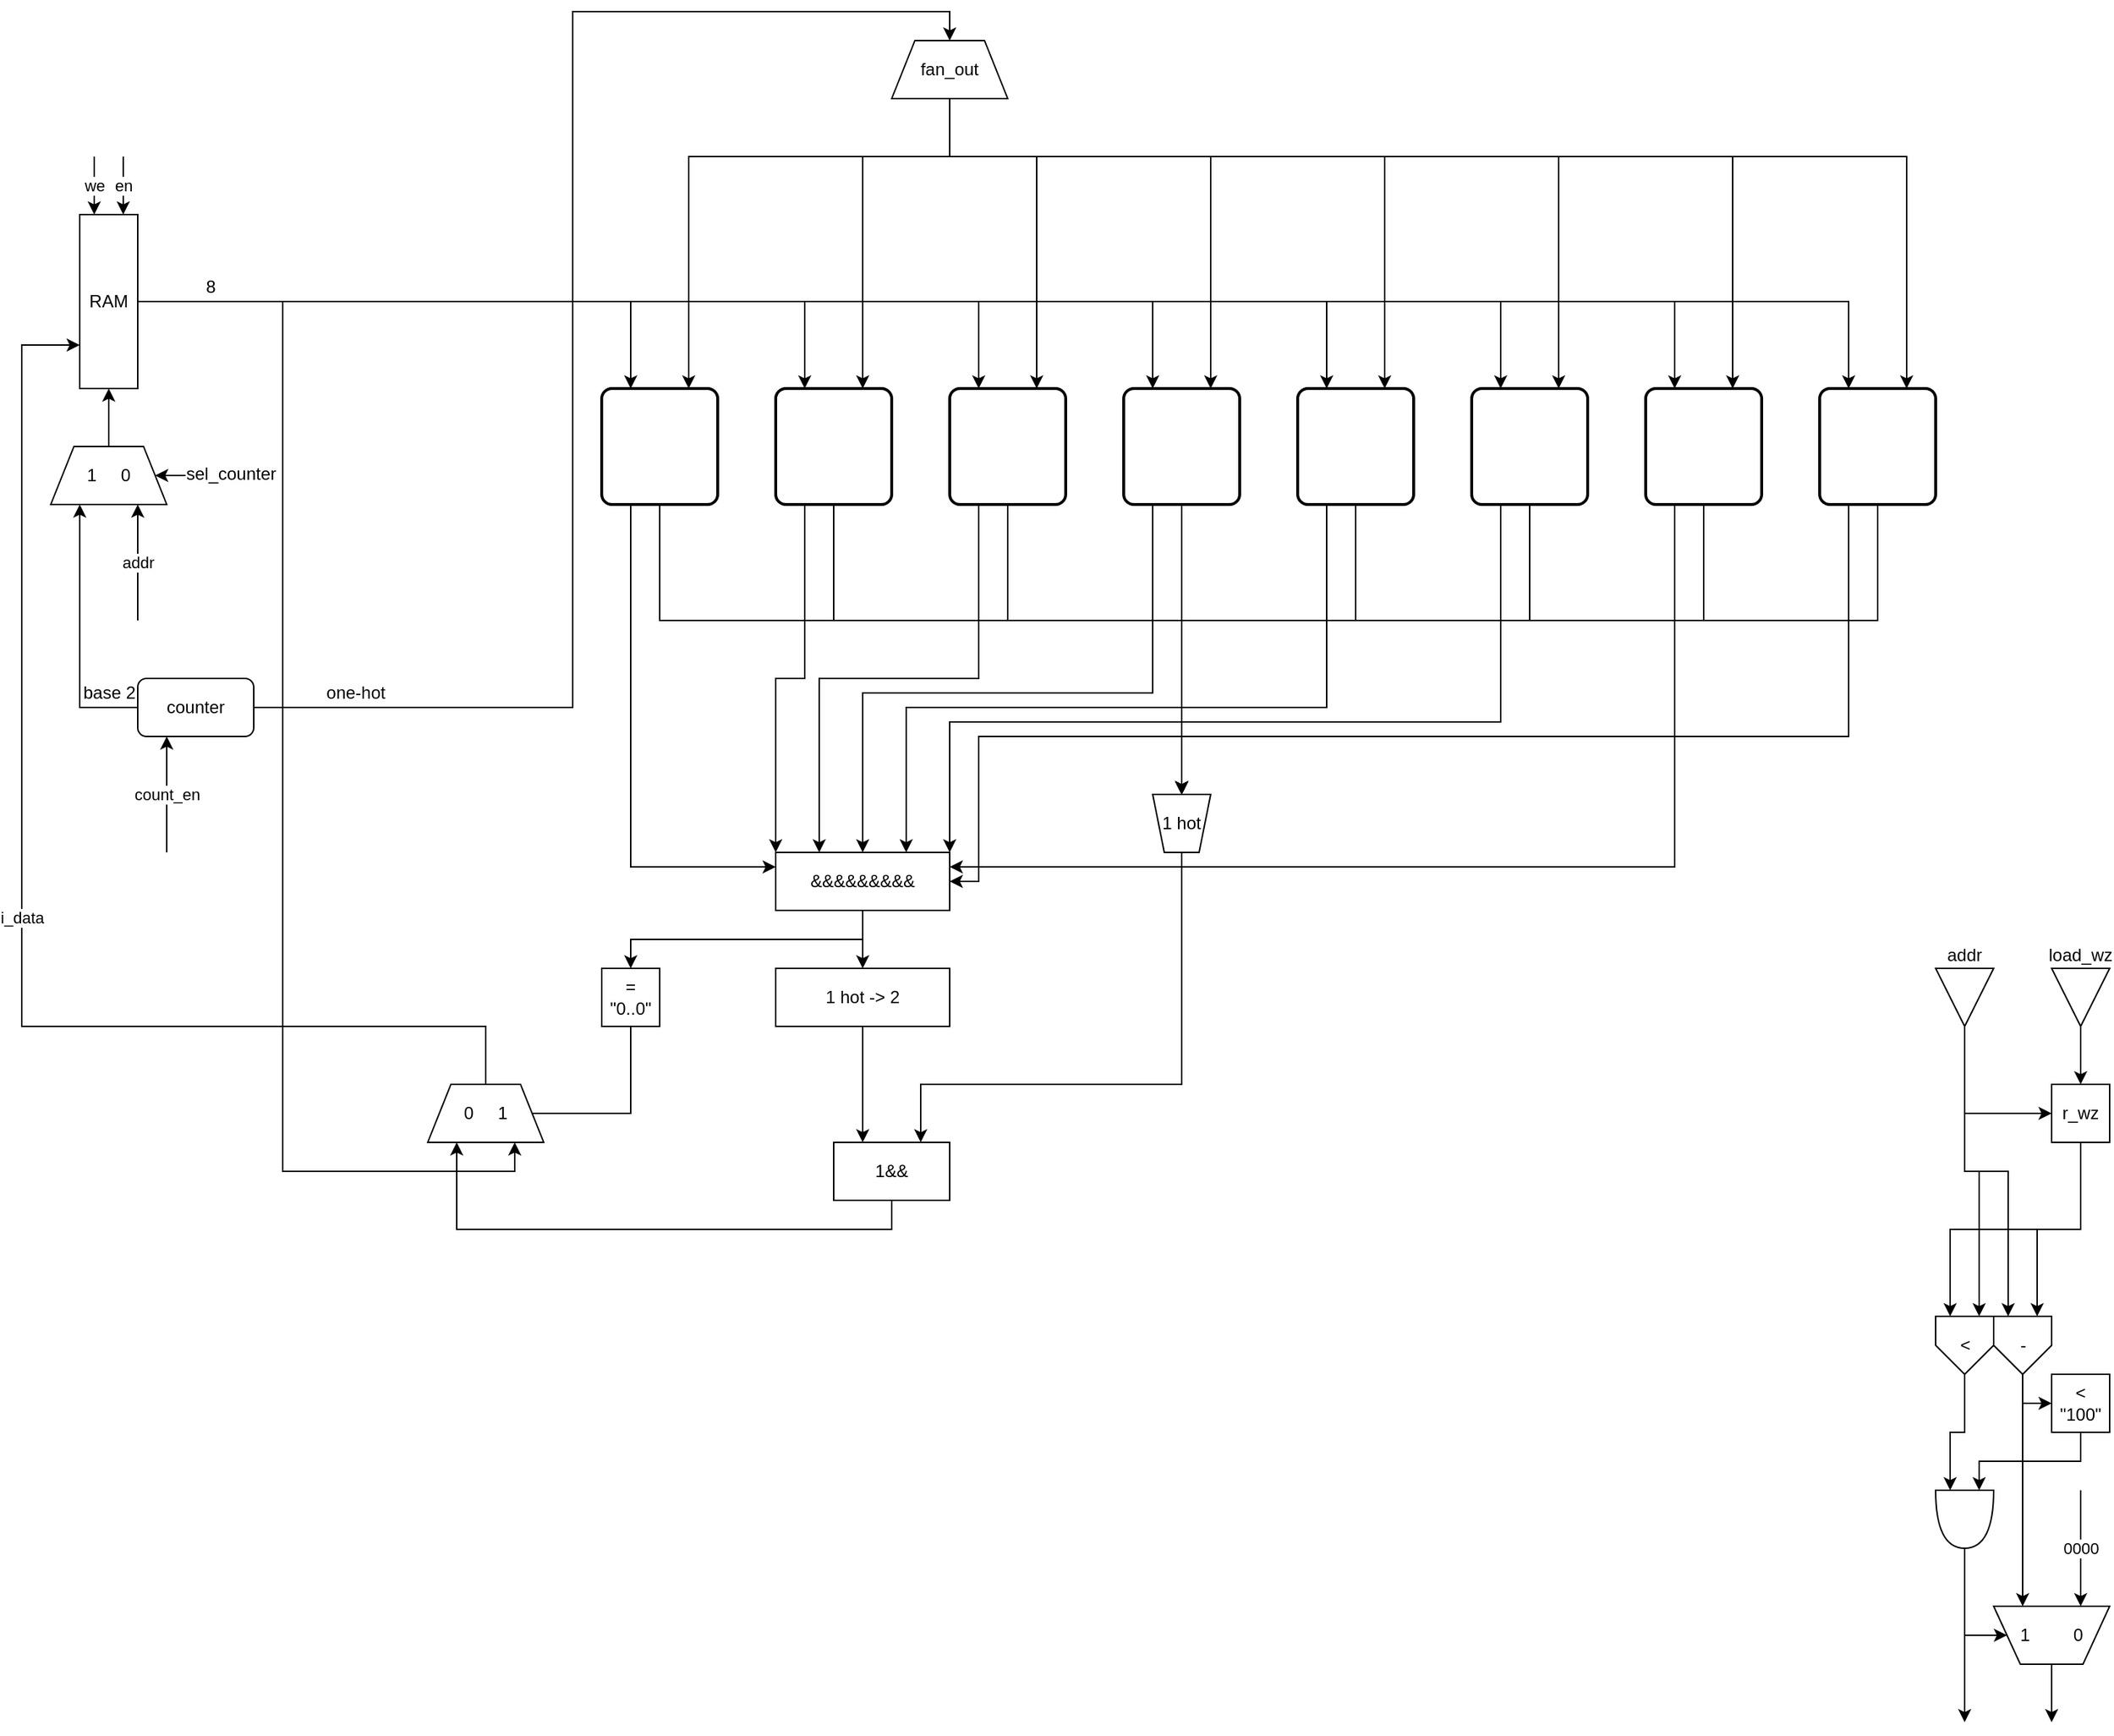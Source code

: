 <mxfile version="12.6.5" type="device" pages="2"><diagram name="Page-1" id="90a13364-a465-7bf4-72fc-28e22215d7a0"><mxGraphModel dx="1422" dy="845" grid="1" gridSize="10" guides="1" tooltips="1" connect="1" arrows="1" fold="1" page="1" pageScale="1.5" pageWidth="1169" pageHeight="826" background="#ffffff" math="0" shadow="0"><root><mxCell id="0" style=";html=1;"/><mxCell id="1" style=";html=1;" parent="0"/><mxCell id="UU-vwFMuOgw6ZdOPtL1q-74" style="edgeStyle=orthogonalEdgeStyle;rounded=0;orthogonalLoop=1;jettySize=auto;html=1;entryX=0.25;entryY=0;entryDx=0;entryDy=0;startArrow=none;startFill=0;endArrow=classic;endFill=1;" parent="1" source="XKlZcoKEiAweMs3nbVOW-1" target="UU-vwFMuOgw6ZdOPtL1q-73" edge="1"><mxGeometry relative="1" as="geometry"/></mxCell><mxCell id="UU-vwFMuOgw6ZdOPtL1q-90" style="edgeStyle=orthogonalEdgeStyle;rounded=0;orthogonalLoop=1;jettySize=auto;html=1;entryX=0.25;entryY=0;entryDx=0;entryDy=0;startArrow=none;startFill=0;endArrow=classic;endFill=1;" parent="1" source="XKlZcoKEiAweMs3nbVOW-1" target="UU-vwFMuOgw6ZdOPtL1q-76" edge="1"><mxGeometry relative="1" as="geometry"/></mxCell><mxCell id="UU-vwFMuOgw6ZdOPtL1q-91" style="edgeStyle=orthogonalEdgeStyle;rounded=0;orthogonalLoop=1;jettySize=auto;html=1;entryX=0.25;entryY=0;entryDx=0;entryDy=0;startArrow=none;startFill=0;endArrow=classic;endFill=1;" parent="1" source="XKlZcoKEiAweMs3nbVOW-1" target="UU-vwFMuOgw6ZdOPtL1q-77" edge="1"><mxGeometry relative="1" as="geometry"/></mxCell><mxCell id="UU-vwFMuOgw6ZdOPtL1q-92" style="edgeStyle=orthogonalEdgeStyle;rounded=0;orthogonalLoop=1;jettySize=auto;html=1;entryX=0.25;entryY=0;entryDx=0;entryDy=0;startArrow=none;startFill=0;endArrow=classic;endFill=1;" parent="1" source="XKlZcoKEiAweMs3nbVOW-1" target="UU-vwFMuOgw6ZdOPtL1q-79" edge="1"><mxGeometry relative="1" as="geometry"/></mxCell><mxCell id="UU-vwFMuOgw6ZdOPtL1q-93" style="edgeStyle=orthogonalEdgeStyle;rounded=0;orthogonalLoop=1;jettySize=auto;html=1;entryX=0.25;entryY=0;entryDx=0;entryDy=0;startArrow=none;startFill=0;endArrow=classic;endFill=1;" parent="1" source="XKlZcoKEiAweMs3nbVOW-1" target="UU-vwFMuOgw6ZdOPtL1q-78" edge="1"><mxGeometry relative="1" as="geometry"/></mxCell><mxCell id="UU-vwFMuOgw6ZdOPtL1q-94" style="edgeStyle=orthogonalEdgeStyle;rounded=0;orthogonalLoop=1;jettySize=auto;html=1;entryX=0.25;entryY=0;entryDx=0;entryDy=0;startArrow=none;startFill=0;endArrow=classic;endFill=1;" parent="1" source="XKlZcoKEiAweMs3nbVOW-1" target="UU-vwFMuOgw6ZdOPtL1q-80" edge="1"><mxGeometry relative="1" as="geometry"/></mxCell><mxCell id="UU-vwFMuOgw6ZdOPtL1q-95" style="edgeStyle=orthogonalEdgeStyle;rounded=0;orthogonalLoop=1;jettySize=auto;html=1;entryX=0.25;entryY=0;entryDx=0;entryDy=0;startArrow=none;startFill=0;endArrow=classic;endFill=1;" parent="1" source="XKlZcoKEiAweMs3nbVOW-1" target="UU-vwFMuOgw6ZdOPtL1q-81" edge="1"><mxGeometry relative="1" as="geometry"/></mxCell><mxCell id="UU-vwFMuOgw6ZdOPtL1q-96" style="edgeStyle=orthogonalEdgeStyle;rounded=0;orthogonalLoop=1;jettySize=auto;html=1;entryX=0.25;entryY=0;entryDx=0;entryDy=0;startArrow=none;startFill=0;endArrow=classic;endFill=1;" parent="1" source="XKlZcoKEiAweMs3nbVOW-1" target="UU-vwFMuOgw6ZdOPtL1q-82" edge="1"><mxGeometry relative="1" as="geometry"/></mxCell><mxCell id="ANZTSxBpEWUPk6gIo-lv-10" style="edgeStyle=orthogonalEdgeStyle;rounded=0;orthogonalLoop=1;jettySize=auto;html=1;entryX=0.75;entryY=1;entryDx=0;entryDy=0;" parent="1" source="XKlZcoKEiAweMs3nbVOW-1" target="ANZTSxBpEWUPk6gIo-lv-8" edge="1"><mxGeometry relative="1" as="geometry"/></mxCell><mxCell id="XKlZcoKEiAweMs3nbVOW-1" value="RAM" style="rounded=0;whiteSpace=wrap;html=1;" parent="1" vertex="1"><mxGeometry x="280" y="160" width="40" height="120" as="geometry"/></mxCell><mxCell id="PAa3CaMMxZ6uClY8AjNh-50" value="en" style="endArrow=classic;html=1;entryX=0.75;entryY=0;entryDx=0;entryDy=0;" parent="1" target="XKlZcoKEiAweMs3nbVOW-1" edge="1"><mxGeometry width="50" height="50" relative="1" as="geometry"><mxPoint x="310" y="120" as="sourcePoint"/><mxPoint x="140" y="420" as="targetPoint"/></mxGeometry></mxCell><mxCell id="PAa3CaMMxZ6uClY8AjNh-51" value="we" style="endArrow=classic;html=1;entryX=0.25;entryY=0;entryDx=0;entryDy=0;" parent="1" target="XKlZcoKEiAweMs3nbVOW-1" edge="1"><mxGeometry width="50" height="50" relative="1" as="geometry"><mxPoint x="290" y="120" as="sourcePoint"/><mxPoint x="280" y="160" as="targetPoint"/></mxGeometry></mxCell><mxCell id="zD5_BZJarvWdJ6b_i9cq-2" value="8" style="text;html=1;align=center;verticalAlign=middle;resizable=0;points=[];autosize=1;" parent="1" vertex="1"><mxGeometry x="360" y="200" width="20" height="20" as="geometry"/></mxCell><mxCell id="UU-vwFMuOgw6ZdOPtL1q-118" style="edgeStyle=orthogonalEdgeStyle;rounded=0;orthogonalLoop=1;jettySize=auto;html=1;startArrow=none;startFill=0;endArrow=classic;endFill=1;" parent="1" source="UU-vwFMuOgw6ZdOPtL1q-29" target="UU-vwFMuOgw6ZdOPtL1q-117" edge="1"><mxGeometry relative="1" as="geometry"/></mxCell><mxCell id="ANZTSxBpEWUPk6gIo-lv-7" style="edgeStyle=orthogonalEdgeStyle;rounded=0;orthogonalLoop=1;jettySize=auto;html=1;" parent="1" source="UU-vwFMuOgw6ZdOPtL1q-29" target="ANZTSxBpEWUPk6gIo-lv-1" edge="1"><mxGeometry relative="1" as="geometry"><Array as="points"><mxPoint x="820" y="660"/><mxPoint x="660" y="660"/></Array></mxGeometry></mxCell><mxCell id="UU-vwFMuOgw6ZdOPtL1q-29" value="&amp;amp;&amp;amp;&amp;amp;&amp;amp;&amp;amp;&amp;amp;&amp;amp;&amp;amp;&amp;amp;" style="rounded=0;whiteSpace=wrap;html=1;portConstraintRotation=0;" parent="1" vertex="1"><mxGeometry x="760" y="600" width="120" height="40" as="geometry"/></mxCell><mxCell id="UU-vwFMuOgw6ZdOPtL1q-57" style="edgeStyle=orthogonalEdgeStyle;rounded=0;orthogonalLoop=1;jettySize=auto;html=1;entryX=0;entryY=0.5;entryDx=0;entryDy=0;" parent="1" source="UU-vwFMuOgw6ZdOPtL1q-45" target="UU-vwFMuOgw6ZdOPtL1q-49" edge="1"><mxGeometry relative="1" as="geometry"/></mxCell><mxCell id="UU-vwFMuOgw6ZdOPtL1q-62" style="edgeStyle=orthogonalEdgeStyle;rounded=0;orthogonalLoop=1;jettySize=auto;html=1;entryX=0.25;entryY=0;entryDx=0;entryDy=0;" parent="1" source="UU-vwFMuOgw6ZdOPtL1q-45" target="UU-vwFMuOgw6ZdOPtL1q-52" edge="1"><mxGeometry relative="1" as="geometry"/></mxCell><mxCell id="UU-vwFMuOgw6ZdOPtL1q-45" value="-" style="verticalLabelPosition=middle;verticalAlign=middle;html=1;shape=offPageConnector;rounded=0;size=0.5;shadow=0;comic=0;gradientColor=none;labelPosition=center;align=center;" parent="1" vertex="1"><mxGeometry x="1600" y="920" width="40" height="40" as="geometry"/></mxCell><mxCell id="UU-vwFMuOgw6ZdOPtL1q-59" style="edgeStyle=orthogonalEdgeStyle;rounded=0;orthogonalLoop=1;jettySize=auto;html=1;entryX=0;entryY=0.75;entryDx=0;entryDy=0;entryPerimeter=0;" parent="1" source="UU-vwFMuOgw6ZdOPtL1q-47" target="UU-vwFMuOgw6ZdOPtL1q-51" edge="1"><mxGeometry relative="1" as="geometry"/></mxCell><mxCell id="UU-vwFMuOgw6ZdOPtL1q-47" value="&amp;lt;" style="verticalLabelPosition=middle;verticalAlign=middle;html=1;shape=offPageConnector;rounded=0;size=0.5;shadow=0;comic=0;gradientColor=none;labelPosition=center;align=center;" parent="1" vertex="1"><mxGeometry x="1560" y="920" width="40" height="40" as="geometry"/></mxCell><mxCell id="UU-vwFMuOgw6ZdOPtL1q-58" style="edgeStyle=orthogonalEdgeStyle;rounded=0;orthogonalLoop=1;jettySize=auto;html=1;entryX=0;entryY=0.25;entryDx=0;entryDy=0;entryPerimeter=0;" parent="1" source="UU-vwFMuOgw6ZdOPtL1q-49" target="UU-vwFMuOgw6ZdOPtL1q-51" edge="1"><mxGeometry relative="1" as="geometry"><Array as="points"><mxPoint x="1660" y="1020"/><mxPoint x="1590" y="1020"/></Array></mxGeometry></mxCell><mxCell id="UU-vwFMuOgw6ZdOPtL1q-49" value="&lt;div&gt;&amp;lt; &quot;100&quot;&lt;/div&gt;" style="whiteSpace=wrap;html=1;aspect=fixed;" parent="1" vertex="1"><mxGeometry x="1640" y="960" width="40" height="40" as="geometry"/></mxCell><mxCell id="UU-vwFMuOgw6ZdOPtL1q-60" style="edgeStyle=orthogonalEdgeStyle;rounded=0;orthogonalLoop=1;jettySize=auto;html=1;entryX=0;entryY=0.5;entryDx=0;entryDy=0;" parent="1" source="UU-vwFMuOgw6ZdOPtL1q-51" target="UU-vwFMuOgw6ZdOPtL1q-52" edge="1"><mxGeometry relative="1" as="geometry"><Array as="points"><mxPoint x="1580" y="1140"/></Array></mxGeometry></mxCell><mxCell id="UU-vwFMuOgw6ZdOPtL1q-108" style="edgeStyle=orthogonalEdgeStyle;rounded=0;orthogonalLoop=1;jettySize=auto;html=1;startArrow=none;startFill=0;endArrow=classic;endFill=1;" parent="1" source="UU-vwFMuOgw6ZdOPtL1q-51" edge="1"><mxGeometry relative="1" as="geometry"><mxPoint x="1580.0" y="1200" as="targetPoint"/></mxGeometry></mxCell><mxCell id="UU-vwFMuOgw6ZdOPtL1q-51" value="" style="shape=or;whiteSpace=wrap;html=1;direction=south;" parent="1" vertex="1"><mxGeometry x="1560" y="1040" width="40" height="40" as="geometry"/></mxCell><mxCell id="UU-vwFMuOgw6ZdOPtL1q-64" value="0000" style="rounded=0;orthogonalLoop=1;jettySize=auto;html=1;exitX=0.75;exitY=0;exitDx=0;exitDy=0;startArrow=classic;startFill=1;endArrow=none;endFill=0;" parent="1" source="UU-vwFMuOgw6ZdOPtL1q-52" edge="1"><mxGeometry relative="1" as="geometry"><mxPoint x="1660" y="1040" as="targetPoint"/></mxGeometry></mxCell><mxCell id="UU-vwFMuOgw6ZdOPtL1q-65" style="edgeStyle=none;rounded=0;orthogonalLoop=1;jettySize=auto;html=1;startArrow=none;startFill=0;endArrow=classic;endFill=1;" parent="1" source="UU-vwFMuOgw6ZdOPtL1q-52" edge="1"><mxGeometry relative="1" as="geometry"><mxPoint x="1640" y="1200" as="targetPoint"/></mxGeometry></mxCell><mxCell id="UU-vwFMuOgw6ZdOPtL1q-52" value="1&amp;nbsp; &amp;nbsp; &amp;nbsp; &amp;nbsp; &amp;nbsp;0" style="verticalLabelPosition=middle;verticalAlign=middle;html=1;shape=trapezoid;perimeter=trapezoidPerimeter;whiteSpace=wrap;size=0.23;arcSize=10;flipV=1;labelPosition=center;align=center;" parent="1" vertex="1"><mxGeometry x="1600" y="1120" width="80" height="40" as="geometry"/></mxCell><mxCell id="UU-vwFMuOgw6ZdOPtL1q-69" style="edgeStyle=orthogonalEdgeStyle;rounded=0;orthogonalLoop=1;jettySize=auto;html=1;entryX=0.25;entryY=0;entryDx=0;entryDy=0;startArrow=none;startFill=0;endArrow=classic;endFill=1;" parent="1" source="UU-vwFMuOgw6ZdOPtL1q-67" target="UU-vwFMuOgw6ZdOPtL1q-45" edge="1"><mxGeometry relative="1" as="geometry"/></mxCell><mxCell id="UU-vwFMuOgw6ZdOPtL1q-72" style="edgeStyle=orthogonalEdgeStyle;rounded=0;orthogonalLoop=1;jettySize=auto;html=1;entryX=0.75;entryY=0;entryDx=0;entryDy=0;startArrow=none;startFill=0;endArrow=classic;endFill=1;" parent="1" source="UU-vwFMuOgw6ZdOPtL1q-67" target="UU-vwFMuOgw6ZdOPtL1q-47" edge="1"><mxGeometry relative="1" as="geometry"/></mxCell><mxCell id="FPPb6DtFcfLVrYXAIWnh-2" style="edgeStyle=orthogonalEdgeStyle;rounded=0;orthogonalLoop=1;jettySize=auto;html=1;entryX=0;entryY=0.5;entryDx=0;entryDy=0;" edge="1" parent="1" source="UU-vwFMuOgw6ZdOPtL1q-67" target="FPPb6DtFcfLVrYXAIWnh-1"><mxGeometry relative="1" as="geometry"><Array as="points"><mxPoint x="1580" y="780"/></Array></mxGeometry></mxCell><mxCell id="UU-vwFMuOgw6ZdOPtL1q-67" value="addr" style="triangle;whiteSpace=wrap;html=1;fillColor=none;direction=south;labelPosition=center;verticalLabelPosition=top;align=center;verticalAlign=bottom;" parent="1" vertex="1"><mxGeometry x="1560" y="680" width="40" height="40" as="geometry"/></mxCell><mxCell id="UU-vwFMuOgw6ZdOPtL1q-101" style="edgeStyle=orthogonalEdgeStyle;rounded=0;orthogonalLoop=1;jettySize=auto;html=1;startArrow=none;startFill=0;endArrow=classic;endFill=1;" parent="1" source="UU-vwFMuOgw6ZdOPtL1q-73" target="UU-vwFMuOgw6ZdOPtL1q-97" edge="1"><mxGeometry relative="1" as="geometry"><Array as="points"><mxPoint x="680" y="440"/><mxPoint x="1040" y="440"/></Array></mxGeometry></mxCell><mxCell id="UU-vwFMuOgw6ZdOPtL1q-109" style="edgeStyle=orthogonalEdgeStyle;rounded=0;orthogonalLoop=1;jettySize=auto;html=1;exitX=0.25;exitY=1;exitDx=0;exitDy=0;entryX=0;entryY=0.25;entryDx=0;entryDy=0;startArrow=none;startFill=0;endArrow=classic;endFill=1;" parent="1" source="UU-vwFMuOgw6ZdOPtL1q-73" target="UU-vwFMuOgw6ZdOPtL1q-29" edge="1"><mxGeometry relative="1" as="geometry"/></mxCell><mxCell id="UU-vwFMuOgw6ZdOPtL1q-73" value="" style="rounded=1;whiteSpace=wrap;html=1;absoluteArcSize=1;arcSize=14;strokeWidth=2;fillColor=#ffffff;" parent="1" vertex="1"><mxGeometry x="640" y="280" width="80" height="80" as="geometry"/></mxCell><mxCell id="UU-vwFMuOgw6ZdOPtL1q-100" style="edgeStyle=orthogonalEdgeStyle;rounded=0;orthogonalLoop=1;jettySize=auto;html=1;startArrow=none;startFill=0;endArrow=classic;endFill=1;" parent="1" source="UU-vwFMuOgw6ZdOPtL1q-76" target="UU-vwFMuOgw6ZdOPtL1q-97" edge="1"><mxGeometry relative="1" as="geometry"><Array as="points"><mxPoint x="800" y="440"/><mxPoint x="1040" y="440"/></Array></mxGeometry></mxCell><mxCell id="UU-vwFMuOgw6ZdOPtL1q-110" style="edgeStyle=orthogonalEdgeStyle;rounded=0;orthogonalLoop=1;jettySize=auto;html=1;exitX=0.25;exitY=1;exitDx=0;exitDy=0;entryX=0;entryY=0;entryDx=0;entryDy=0;startArrow=none;startFill=0;endArrow=classic;endFill=1;" parent="1" source="UU-vwFMuOgw6ZdOPtL1q-76" target="UU-vwFMuOgw6ZdOPtL1q-29" edge="1"><mxGeometry relative="1" as="geometry"/></mxCell><mxCell id="UU-vwFMuOgw6ZdOPtL1q-76" value="" style="rounded=1;whiteSpace=wrap;html=1;absoluteArcSize=1;arcSize=14;strokeWidth=2;fillColor=#ffffff;" parent="1" vertex="1"><mxGeometry x="760" y="280" width="80" height="80" as="geometry"/></mxCell><mxCell id="UU-vwFMuOgw6ZdOPtL1q-102" style="edgeStyle=orthogonalEdgeStyle;rounded=0;orthogonalLoop=1;jettySize=auto;html=1;startArrow=none;startFill=0;endArrow=classic;endFill=1;" parent="1" source="UU-vwFMuOgw6ZdOPtL1q-77" target="UU-vwFMuOgw6ZdOPtL1q-97" edge="1"><mxGeometry relative="1" as="geometry"><Array as="points"><mxPoint x="920" y="440"/><mxPoint x="1040" y="440"/></Array></mxGeometry></mxCell><mxCell id="UU-vwFMuOgw6ZdOPtL1q-111" style="edgeStyle=orthogonalEdgeStyle;rounded=0;orthogonalLoop=1;jettySize=auto;html=1;exitX=0.25;exitY=1;exitDx=0;exitDy=0;entryX=0.25;entryY=0;entryDx=0;entryDy=0;startArrow=none;startFill=0;endArrow=classic;endFill=1;" parent="1" source="UU-vwFMuOgw6ZdOPtL1q-77" target="UU-vwFMuOgw6ZdOPtL1q-29" edge="1"><mxGeometry relative="1" as="geometry"/></mxCell><mxCell id="UU-vwFMuOgw6ZdOPtL1q-77" value="" style="rounded=1;whiteSpace=wrap;html=1;absoluteArcSize=1;arcSize=14;strokeWidth=2;fillColor=#ffffff;" parent="1" vertex="1"><mxGeometry x="880" y="280" width="80" height="80" as="geometry"/></mxCell><mxCell id="UU-vwFMuOgw6ZdOPtL1q-104" style="edgeStyle=orthogonalEdgeStyle;rounded=0;orthogonalLoop=1;jettySize=auto;html=1;startArrow=none;startFill=0;endArrow=classic;endFill=1;" parent="1" source="UU-vwFMuOgw6ZdOPtL1q-78" target="UU-vwFMuOgw6ZdOPtL1q-97" edge="1"><mxGeometry relative="1" as="geometry"><Array as="points"><mxPoint x="1160" y="440"/><mxPoint x="1040" y="440"/></Array></mxGeometry></mxCell><mxCell id="UU-vwFMuOgw6ZdOPtL1q-113" style="edgeStyle=orthogonalEdgeStyle;rounded=0;orthogonalLoop=1;jettySize=auto;html=1;exitX=0.25;exitY=1;exitDx=0;exitDy=0;entryX=0.75;entryY=0;entryDx=0;entryDy=0;startArrow=none;startFill=0;endArrow=classic;endFill=1;" parent="1" source="UU-vwFMuOgw6ZdOPtL1q-78" target="UU-vwFMuOgw6ZdOPtL1q-29" edge="1"><mxGeometry relative="1" as="geometry"><Array as="points"><mxPoint x="1140" y="500"/><mxPoint x="850" y="500"/></Array></mxGeometry></mxCell><mxCell id="UU-vwFMuOgw6ZdOPtL1q-78" value="" style="rounded=1;whiteSpace=wrap;html=1;absoluteArcSize=1;arcSize=14;strokeWidth=2;fillColor=#ffffff;" parent="1" vertex="1"><mxGeometry x="1120" y="280" width="80" height="80" as="geometry"/></mxCell><mxCell id="UU-vwFMuOgw6ZdOPtL1q-103" style="edgeStyle=orthogonalEdgeStyle;rounded=0;orthogonalLoop=1;jettySize=auto;html=1;startArrow=none;startFill=0;endArrow=classic;endFill=1;" parent="1" source="UU-vwFMuOgw6ZdOPtL1q-79" target="UU-vwFMuOgw6ZdOPtL1q-97" edge="1"><mxGeometry relative="1" as="geometry"/></mxCell><mxCell id="UU-vwFMuOgw6ZdOPtL1q-112" style="edgeStyle=orthogonalEdgeStyle;rounded=0;orthogonalLoop=1;jettySize=auto;html=1;exitX=0.25;exitY=1;exitDx=0;exitDy=0;entryX=0.5;entryY=0;entryDx=0;entryDy=0;startArrow=none;startFill=0;endArrow=classic;endFill=1;" parent="1" source="UU-vwFMuOgw6ZdOPtL1q-79" target="UU-vwFMuOgw6ZdOPtL1q-29" edge="1"><mxGeometry relative="1" as="geometry"><Array as="points"><mxPoint x="1020" y="490"/><mxPoint x="820" y="490"/></Array></mxGeometry></mxCell><mxCell id="UU-vwFMuOgw6ZdOPtL1q-79" value="" style="rounded=1;whiteSpace=wrap;html=1;absoluteArcSize=1;arcSize=14;strokeWidth=2;fillColor=#ffffff;" parent="1" vertex="1"><mxGeometry x="1000" y="280" width="80" height="80" as="geometry"/></mxCell><mxCell id="UU-vwFMuOgw6ZdOPtL1q-105" style="edgeStyle=orthogonalEdgeStyle;rounded=0;orthogonalLoop=1;jettySize=auto;html=1;startArrow=none;startFill=0;endArrow=classic;endFill=1;" parent="1" source="UU-vwFMuOgw6ZdOPtL1q-80" target="UU-vwFMuOgw6ZdOPtL1q-97" edge="1"><mxGeometry relative="1" as="geometry"><Array as="points"><mxPoint x="1280" y="440"/><mxPoint x="1040" y="440"/></Array></mxGeometry></mxCell><mxCell id="UU-vwFMuOgw6ZdOPtL1q-114" style="edgeStyle=orthogonalEdgeStyle;rounded=0;orthogonalLoop=1;jettySize=auto;html=1;exitX=0.25;exitY=1;exitDx=0;exitDy=0;entryX=1;entryY=0;entryDx=0;entryDy=0;startArrow=none;startFill=0;endArrow=classic;endFill=1;" parent="1" source="UU-vwFMuOgw6ZdOPtL1q-80" target="UU-vwFMuOgw6ZdOPtL1q-29" edge="1"><mxGeometry relative="1" as="geometry"><Array as="points"><mxPoint x="1260" y="510"/><mxPoint x="880" y="510"/></Array></mxGeometry></mxCell><mxCell id="UU-vwFMuOgw6ZdOPtL1q-80" value="" style="rounded=1;whiteSpace=wrap;html=1;absoluteArcSize=1;arcSize=14;strokeWidth=2;fillColor=#ffffff;" parent="1" vertex="1"><mxGeometry x="1240" y="280" width="80" height="80" as="geometry"/></mxCell><mxCell id="UU-vwFMuOgw6ZdOPtL1q-106" style="edgeStyle=orthogonalEdgeStyle;rounded=0;orthogonalLoop=1;jettySize=auto;html=1;startArrow=none;startFill=0;endArrow=classic;endFill=1;" parent="1" source="UU-vwFMuOgw6ZdOPtL1q-81" target="UU-vwFMuOgw6ZdOPtL1q-97" edge="1"><mxGeometry relative="1" as="geometry"><Array as="points"><mxPoint x="1400" y="440"/><mxPoint x="1040" y="440"/></Array></mxGeometry></mxCell><mxCell id="UU-vwFMuOgw6ZdOPtL1q-115" style="edgeStyle=orthogonalEdgeStyle;rounded=0;orthogonalLoop=1;jettySize=auto;html=1;exitX=0.25;exitY=1;exitDx=0;exitDy=0;entryX=1;entryY=0.25;entryDx=0;entryDy=0;startArrow=none;startFill=0;endArrow=classic;endFill=1;" parent="1" source="UU-vwFMuOgw6ZdOPtL1q-81" target="UU-vwFMuOgw6ZdOPtL1q-29" edge="1"><mxGeometry relative="1" as="geometry"><Array as="points"><mxPoint x="1380" y="610"/></Array></mxGeometry></mxCell><mxCell id="UU-vwFMuOgw6ZdOPtL1q-81" value="" style="rounded=1;whiteSpace=wrap;html=1;absoluteArcSize=1;arcSize=14;strokeWidth=2;fillColor=#ffffff;" parent="1" vertex="1"><mxGeometry x="1360" y="280" width="80" height="80" as="geometry"/></mxCell><mxCell id="UU-vwFMuOgw6ZdOPtL1q-107" style="edgeStyle=orthogonalEdgeStyle;rounded=0;orthogonalLoop=1;jettySize=auto;html=1;startArrow=none;startFill=0;endArrow=classic;endFill=1;" parent="1" source="UU-vwFMuOgw6ZdOPtL1q-82" target="UU-vwFMuOgw6ZdOPtL1q-97" edge="1"><mxGeometry relative="1" as="geometry"><Array as="points"><mxPoint x="1520" y="440"/><mxPoint x="1040" y="440"/></Array></mxGeometry></mxCell><mxCell id="UU-vwFMuOgw6ZdOPtL1q-116" style="edgeStyle=orthogonalEdgeStyle;rounded=0;orthogonalLoop=1;jettySize=auto;html=1;exitX=0.25;exitY=1;exitDx=0;exitDy=0;entryX=1;entryY=0.5;entryDx=0;entryDy=0;startArrow=none;startFill=0;endArrow=classic;endFill=1;" parent="1" source="UU-vwFMuOgw6ZdOPtL1q-82" target="UU-vwFMuOgw6ZdOPtL1q-29" edge="1"><mxGeometry relative="1" as="geometry"><Array as="points"><mxPoint x="1500" y="520"/><mxPoint x="900" y="520"/><mxPoint x="900" y="620"/></Array></mxGeometry></mxCell><mxCell id="UU-vwFMuOgw6ZdOPtL1q-82" value="" style="rounded=1;whiteSpace=wrap;html=1;absoluteArcSize=1;arcSize=14;strokeWidth=2;fillColor=#ffffff;" parent="1" vertex="1"><mxGeometry x="1480" y="280" width="80" height="80" as="geometry"/></mxCell><mxCell id="ANZTSxBpEWUPk6gIo-lv-6" style="edgeStyle=orthogonalEdgeStyle;rounded=0;orthogonalLoop=1;jettySize=auto;html=1;entryX=0.75;entryY=0;entryDx=0;entryDy=0;" parent="1" source="UU-vwFMuOgw6ZdOPtL1q-97" target="ANZTSxBpEWUPk6gIo-lv-4" edge="1"><mxGeometry relative="1" as="geometry"><Array as="points"><mxPoint x="1040" y="760"/><mxPoint x="860" y="760"/></Array></mxGeometry></mxCell><mxCell id="UU-vwFMuOgw6ZdOPtL1q-97" value="&lt;div&gt;1 hot&lt;/div&gt;" style="shape=trapezoid;perimeter=trapezoidPerimeter;whiteSpace=wrap;html=1;direction=west;" parent="1" vertex="1"><mxGeometry x="1020" y="560" width="40" height="40" as="geometry"/></mxCell><mxCell id="ANZTSxBpEWUPk6gIo-lv-5" style="edgeStyle=orthogonalEdgeStyle;rounded=0;orthogonalLoop=1;jettySize=auto;html=1;entryX=0.25;entryY=0;entryDx=0;entryDy=0;" parent="1" source="UU-vwFMuOgw6ZdOPtL1q-117" target="ANZTSxBpEWUPk6gIo-lv-4" edge="1"><mxGeometry relative="1" as="geometry"/></mxCell><mxCell id="UU-vwFMuOgw6ZdOPtL1q-117" value="&lt;div&gt;1 hot -&amp;gt; 2&lt;/div&gt;" style="shape=trapezoid;perimeter=trapezoidPerimeter;whiteSpace=wrap;html=1;direction=west;size=0;" parent="1" vertex="1"><mxGeometry x="760" y="680" width="120" height="40" as="geometry"/></mxCell><mxCell id="ANZTSxBpEWUPk6gIo-lv-9" style="edgeStyle=orthogonalEdgeStyle;rounded=0;orthogonalLoop=1;jettySize=auto;html=1;entryX=0;entryY=0.5;entryDx=0;entryDy=0;" parent="1" source="ANZTSxBpEWUPk6gIo-lv-1" target="ANZTSxBpEWUPk6gIo-lv-8" edge="1"><mxGeometry relative="1" as="geometry"><Array as="points"><mxPoint x="660" y="780"/></Array></mxGeometry></mxCell><mxCell id="ANZTSxBpEWUPk6gIo-lv-1" value="= &quot;0..0&quot;" style="whiteSpace=wrap;html=1;aspect=fixed;" parent="1" vertex="1"><mxGeometry x="640" y="680" width="40" height="40" as="geometry"/></mxCell><mxCell id="ANZTSxBpEWUPk6gIo-lv-11" style="edgeStyle=orthogonalEdgeStyle;rounded=0;orthogonalLoop=1;jettySize=auto;html=1;entryX=0.25;entryY=1;entryDx=0;entryDy=0;" parent="1" source="ANZTSxBpEWUPk6gIo-lv-4" target="ANZTSxBpEWUPk6gIo-lv-8" edge="1"><mxGeometry relative="1" as="geometry"><Array as="points"><mxPoint x="840" y="860"/><mxPoint x="540" y="860"/></Array></mxGeometry></mxCell><mxCell id="ANZTSxBpEWUPk6gIo-lv-4" value="1&amp;amp;&amp;amp;" style="rounded=0;whiteSpace=wrap;html=1;" parent="1" vertex="1"><mxGeometry x="800" y="800" width="80" height="40" as="geometry"/></mxCell><mxCell id="ANZTSxBpEWUPk6gIo-lv-12" value="i_data" style="edgeStyle=orthogonalEdgeStyle;rounded=0;orthogonalLoop=1;jettySize=auto;html=1;entryX=0;entryY=0.75;entryDx=0;entryDy=0;" parent="1" source="ANZTSxBpEWUPk6gIo-lv-8" target="XKlZcoKEiAweMs3nbVOW-1" edge="1"><mxGeometry relative="1" as="geometry"><Array as="points"><mxPoint x="560" y="720"/><mxPoint x="240" y="720"/><mxPoint x="240" y="250"/></Array></mxGeometry></mxCell><mxCell id="ANZTSxBpEWUPk6gIo-lv-8" value="0&amp;nbsp; &amp;nbsp; &amp;nbsp;1" style="shape=trapezoid;perimeter=trapezoidPerimeter;whiteSpace=wrap;html=1;direction=east;" parent="1" vertex="1"><mxGeometry x="520" y="760" width="80" height="40" as="geometry"/></mxCell><mxCell id="Zlmip3JZs3uSMKgK2Kwt-2" style="edgeStyle=orthogonalEdgeStyle;rounded=0;orthogonalLoop=1;jettySize=auto;html=1;entryX=0.5;entryY=1;entryDx=0;entryDy=0;" parent="1" source="Zlmip3JZs3uSMKgK2Kwt-1" target="XKlZcoKEiAweMs3nbVOW-1" edge="1"><mxGeometry relative="1" as="geometry"/></mxCell><mxCell id="Zlmip3JZs3uSMKgK2Kwt-1" value="1&amp;nbsp; &amp;nbsp; &amp;nbsp;0" style="shape=trapezoid;perimeter=trapezoidPerimeter;whiteSpace=wrap;html=1;" parent="1" vertex="1"><mxGeometry x="260" y="320" width="80" height="40" as="geometry"/></mxCell><mxCell id="Zlmip3JZs3uSMKgK2Kwt-8" style="edgeStyle=orthogonalEdgeStyle;rounded=0;orthogonalLoop=1;jettySize=auto;html=1;entryX=0.25;entryY=1;entryDx=0;entryDy=0;" parent="1" source="Zlmip3JZs3uSMKgK2Kwt-4" target="Zlmip3JZs3uSMKgK2Kwt-1" edge="1"><mxGeometry relative="1" as="geometry"><Array as="points"><mxPoint x="280" y="500"/></Array></mxGeometry></mxCell><mxCell id="F2RpezKnoULTWUdSmdG8-3" style="edgeStyle=orthogonalEdgeStyle;rounded=0;orthogonalLoop=1;jettySize=auto;html=1;entryX=0.5;entryY=0;entryDx=0;entryDy=0;" parent="1" source="Zlmip3JZs3uSMKgK2Kwt-4" target="F2RpezKnoULTWUdSmdG8-2" edge="1"><mxGeometry relative="1" as="geometry"/></mxCell><mxCell id="Zlmip3JZs3uSMKgK2Kwt-4" value="counter" style="rounded=1;whiteSpace=wrap;html=1;" parent="1" vertex="1"><mxGeometry x="320" y="480" width="80" height="40" as="geometry"/></mxCell><mxCell id="Zlmip3JZs3uSMKgK2Kwt-7" value="addr" style="endArrow=classic;html=1;entryX=0.75;entryY=1;entryDx=0;entryDy=0;" parent="1" target="Zlmip3JZs3uSMKgK2Kwt-1" edge="1"><mxGeometry width="50" height="50" relative="1" as="geometry"><mxPoint x="320" y="440" as="sourcePoint"/><mxPoint x="330" y="410" as="targetPoint"/></mxGeometry></mxCell><mxCell id="Zlmip3JZs3uSMKgK2Kwt-9" value="count_en" style="endArrow=classic;html=1;entryX=0.25;entryY=1;entryDx=0;entryDy=0;" parent="1" target="Zlmip3JZs3uSMKgK2Kwt-4" edge="1"><mxGeometry width="50" height="50" relative="1" as="geometry"><mxPoint x="340" y="600" as="sourcePoint"/><mxPoint x="480" y="770" as="targetPoint"/></mxGeometry></mxCell><mxCell id="W2Qp0ukPPiJ_ZGKzm5ly-1" value="" style="endArrow=classic;html=1;entryX=1;entryY=0.5;entryDx=0;entryDy=0;" parent="1" target="Zlmip3JZs3uSMKgK2Kwt-1" edge="1"><mxGeometry width="50" height="50" relative="1" as="geometry"><mxPoint x="400" y="340" as="sourcePoint"/><mxPoint x="530" y="360" as="targetPoint"/></mxGeometry></mxCell><mxCell id="W2Qp0ukPPiJ_ZGKzm5ly-2" value="sel_counter" style="text;html=1;align=center;verticalAlign=middle;resizable=0;points=[];labelBackgroundColor=#ffffff;" parent="W2Qp0ukPPiJ_ZGKzm5ly-1" vertex="1" connectable="0"><mxGeometry x="-0.529" y="-1" relative="1" as="geometry"><mxPoint as="offset"/></mxGeometry></mxCell><mxCell id="FPPb6DtFcfLVrYXAIWnh-8" style="edgeStyle=orthogonalEdgeStyle;rounded=0;orthogonalLoop=1;jettySize=auto;html=1;entryX=0.75;entryY=0;entryDx=0;entryDy=0;" edge="1" parent="1" source="F2RpezKnoULTWUdSmdG8-2" target="UU-vwFMuOgw6ZdOPtL1q-73"><mxGeometry relative="1" as="geometry"><Array as="points"><mxPoint x="880" y="120"/><mxPoint x="700" y="120"/></Array></mxGeometry></mxCell><mxCell id="FPPb6DtFcfLVrYXAIWnh-9" style="edgeStyle=orthogonalEdgeStyle;rounded=0;orthogonalLoop=1;jettySize=auto;html=1;entryX=0.75;entryY=0;entryDx=0;entryDy=0;" edge="1" parent="1" source="F2RpezKnoULTWUdSmdG8-2" target="UU-vwFMuOgw6ZdOPtL1q-76"><mxGeometry relative="1" as="geometry"><Array as="points"><mxPoint x="880" y="120"/><mxPoint x="820" y="120"/></Array></mxGeometry></mxCell><mxCell id="FPPb6DtFcfLVrYXAIWnh-10" style="edgeStyle=orthogonalEdgeStyle;rounded=0;orthogonalLoop=1;jettySize=auto;html=1;entryX=0.75;entryY=0;entryDx=0;entryDy=0;" edge="1" parent="1" source="F2RpezKnoULTWUdSmdG8-2" target="UU-vwFMuOgw6ZdOPtL1q-77"><mxGeometry relative="1" as="geometry"><Array as="points"><mxPoint x="880" y="120"/><mxPoint x="940" y="120"/></Array></mxGeometry></mxCell><mxCell id="FPPb6DtFcfLVrYXAIWnh-11" style="edgeStyle=orthogonalEdgeStyle;rounded=0;orthogonalLoop=1;jettySize=auto;html=1;entryX=0.75;entryY=0;entryDx=0;entryDy=0;" edge="1" parent="1" source="F2RpezKnoULTWUdSmdG8-2" target="UU-vwFMuOgw6ZdOPtL1q-79"><mxGeometry relative="1" as="geometry"><Array as="points"><mxPoint x="880" y="120"/><mxPoint x="1060" y="120"/></Array></mxGeometry></mxCell><mxCell id="FPPb6DtFcfLVrYXAIWnh-12" style="edgeStyle=orthogonalEdgeStyle;rounded=0;orthogonalLoop=1;jettySize=auto;html=1;entryX=0.75;entryY=0;entryDx=0;entryDy=0;" edge="1" parent="1" source="F2RpezKnoULTWUdSmdG8-2" target="UU-vwFMuOgw6ZdOPtL1q-78"><mxGeometry relative="1" as="geometry"><Array as="points"><mxPoint x="880" y="120"/><mxPoint x="1180" y="120"/></Array></mxGeometry></mxCell><mxCell id="FPPb6DtFcfLVrYXAIWnh-13" style="edgeStyle=orthogonalEdgeStyle;rounded=0;orthogonalLoop=1;jettySize=auto;html=1;entryX=0.75;entryY=0;entryDx=0;entryDy=0;" edge="1" parent="1" source="F2RpezKnoULTWUdSmdG8-2" target="UU-vwFMuOgw6ZdOPtL1q-80"><mxGeometry relative="1" as="geometry"><Array as="points"><mxPoint x="880" y="120"/><mxPoint x="1300" y="120"/></Array></mxGeometry></mxCell><mxCell id="FPPb6DtFcfLVrYXAIWnh-14" style="edgeStyle=orthogonalEdgeStyle;rounded=0;orthogonalLoop=1;jettySize=auto;html=1;entryX=0.75;entryY=0;entryDx=0;entryDy=0;" edge="1" parent="1" source="F2RpezKnoULTWUdSmdG8-2" target="UU-vwFMuOgw6ZdOPtL1q-81"><mxGeometry relative="1" as="geometry"><Array as="points"><mxPoint x="880" y="120"/><mxPoint x="1420" y="120"/></Array></mxGeometry></mxCell><mxCell id="FPPb6DtFcfLVrYXAIWnh-15" style="edgeStyle=orthogonalEdgeStyle;rounded=0;orthogonalLoop=1;jettySize=auto;html=1;entryX=0.75;entryY=0;entryDx=0;entryDy=0;" edge="1" parent="1" source="F2RpezKnoULTWUdSmdG8-2" target="UU-vwFMuOgw6ZdOPtL1q-82"><mxGeometry relative="1" as="geometry"><Array as="points"><mxPoint x="880" y="120"/><mxPoint x="1540" y="120"/></Array></mxGeometry></mxCell><mxCell id="F2RpezKnoULTWUdSmdG8-2" value="fan_out" style="shape=trapezoid;perimeter=trapezoidPerimeter;whiteSpace=wrap;html=1;" parent="1" vertex="1"><mxGeometry x="840" y="40" width="80" height="40" as="geometry"/></mxCell><mxCell id="HrmtJoDnU9SkuoU2cTq0-1" value="base 2" style="text;html=1;align=center;verticalAlign=middle;resizable=0;points=[];autosize=1;" parent="1" vertex="1"><mxGeometry x="275" y="480" width="50" height="20" as="geometry"/></mxCell><mxCell id="HrmtJoDnU9SkuoU2cTq0-2" value="one-hot" style="text;html=1;align=center;verticalAlign=middle;resizable=0;points=[];autosize=1;" parent="1" vertex="1"><mxGeometry x="440" y="480" width="60" height="20" as="geometry"/></mxCell><mxCell id="FPPb6DtFcfLVrYXAIWnh-3" style="edgeStyle=orthogonalEdgeStyle;rounded=0;orthogonalLoop=1;jettySize=auto;html=1;entryX=0.75;entryY=0;entryDx=0;entryDy=0;" edge="1" parent="1" source="FPPb6DtFcfLVrYXAIWnh-1" target="UU-vwFMuOgw6ZdOPtL1q-45"><mxGeometry relative="1" as="geometry"/></mxCell><mxCell id="FPPb6DtFcfLVrYXAIWnh-4" style="edgeStyle=orthogonalEdgeStyle;rounded=0;orthogonalLoop=1;jettySize=auto;html=1;entryX=0.25;entryY=0;entryDx=0;entryDy=0;" edge="1" parent="1" source="FPPb6DtFcfLVrYXAIWnh-1" target="UU-vwFMuOgw6ZdOPtL1q-47"><mxGeometry relative="1" as="geometry"><Array as="points"><mxPoint x="1660" y="860"/><mxPoint x="1570" y="860"/></Array></mxGeometry></mxCell><mxCell id="FPPb6DtFcfLVrYXAIWnh-1" value="&lt;div&gt;r_wz&lt;/div&gt;" style="rounded=0;whiteSpace=wrap;html=1;" vertex="1" parent="1"><mxGeometry x="1640" y="760" width="40" height="40" as="geometry"/></mxCell><mxCell id="FPPb6DtFcfLVrYXAIWnh-7" style="edgeStyle=orthogonalEdgeStyle;rounded=0;orthogonalLoop=1;jettySize=auto;html=1;" edge="1" parent="1" source="FPPb6DtFcfLVrYXAIWnh-6" target="FPPb6DtFcfLVrYXAIWnh-1"><mxGeometry relative="1" as="geometry"/></mxCell><mxCell id="FPPb6DtFcfLVrYXAIWnh-6" value="load_wz" style="triangle;whiteSpace=wrap;html=1;fillColor=none;direction=south;labelPosition=center;verticalLabelPosition=top;align=center;verticalAlign=bottom;" vertex="1" parent="1"><mxGeometry x="1640" y="680" width="40" height="40" as="geometry"/></mxCell></root></mxGraphModel></diagram><diagram id="uTHG3GvUdcYX6tbKxxN7" name="Page-2"><mxGraphModel dx="981" dy="583" grid="1" gridSize="10" guides="1" tooltips="1" connect="1" arrows="1" fold="1" page="1" pageScale="1" pageWidth="827" pageHeight="1169" math="0" shadow="0"><root><mxCell id="H7-cQj2QKcXM1e9xwuPQ-0"/><mxCell id="H7-cQj2QKcXM1e9xwuPQ-1" parent="H7-cQj2QKcXM1e9xwuPQ-0"/><mxCell id="H7-cQj2QKcXM1e9xwuPQ-10" value="o_counter = &quot;111&quot;" style="edgeStyle=orthogonalEdgeStyle;rounded=0;orthogonalLoop=1;jettySize=auto;html=1;" parent="H7-cQj2QKcXM1e9xwuPQ-1" source="H7-cQj2QKcXM1e9xwuPQ-2" target="5rBxpjHiCUeppl32bTkL-1" edge="1"><mxGeometry relative="1" as="geometry"><mxPoint x="320" y="120" as="targetPoint"/></mxGeometry></mxCell><mxCell id="H7-cQj2QKcXM1e9xwuPQ-2" value="count_en &amp;lt;= '1'&lt;br&gt;en &amp;lt;= '1'&lt;br&gt;sel_counter &amp;lt;= '1'" style="ellipse;whiteSpace=wrap;html=1;" parent="H7-cQj2QKcXM1e9xwuPQ-1" vertex="1"><mxGeometry x="80" y="80" width="120" height="80" as="geometry"/></mxCell><mxCell id="ZOFdV0drhpfXDjyAqEtP-5" value="i_start = '1'" style="edgeStyle=none;rounded=0;orthogonalLoop=1;jettySize=auto;html=1;" edge="1" parent="H7-cQj2QKcXM1e9xwuPQ-1" source="5rBxpjHiCUeppl32bTkL-1" target="6b89GU6ezi-JXQHQR5JG-7"><mxGeometry relative="1" as="geometry"/></mxCell><mxCell id="5rBxpjHiCUeppl32bTkL-1" value="" style="ellipse;whiteSpace=wrap;html=1;" parent="H7-cQj2QKcXM1e9xwuPQ-1" vertex="1"><mxGeometry x="320" y="80" width="120" height="80" as="geometry"/></mxCell><mxCell id="6b89GU6ezi-JXQHQR5JG-0" value="i_rst = '1'" style="endArrow=classic;html=1;entryX=0;entryY=0;entryDx=0;entryDy=0;" edge="1" parent="H7-cQj2QKcXM1e9xwuPQ-1" target="H7-cQj2QKcXM1e9xwuPQ-2"><mxGeometry width="50" height="50" relative="1" as="geometry"><mxPoint x="40" y="40" as="sourcePoint"/><mxPoint x="140" y="20" as="targetPoint"/></mxGeometry></mxCell><mxCell id="6b89GU6ezi-JXQHQR5JG-1" style="orthogonalLoop=1;jettySize=auto;html=1;exitX=1;exitY=0;exitDx=0;exitDy=0;entryX=0;entryY=0;entryDx=0;entryDy=0;edgeStyle=elbowEdgeStyle;elbow=vertical;curved=1;" edge="1" parent="H7-cQj2QKcXM1e9xwuPQ-1" source="5rBxpjHiCUeppl32bTkL-1" target="5rBxpjHiCUeppl32bTkL-1"><mxGeometry relative="1" as="geometry"><Array as="points"><mxPoint x="420" y="40"/></Array></mxGeometry></mxCell><mxCell id="6b89GU6ezi-JXQHQR5JG-2" value="o_counter != &quot;111&quot;" style="edgeStyle=elbowEdgeStyle;curved=1;orthogonalLoop=1;jettySize=auto;elbow=vertical;html=1;exitX=1;exitY=1;exitDx=0;exitDy=0;entryX=0;entryY=1;entryDx=0;entryDy=0;" edge="1" parent="H7-cQj2QKcXM1e9xwuPQ-1" source="H7-cQj2QKcXM1e9xwuPQ-2" target="H7-cQj2QKcXM1e9xwuPQ-2"><mxGeometry relative="1" as="geometry"><Array as="points"><mxPoint x="140" y="200"/></Array></mxGeometry></mxCell><mxCell id="ZOFdV0drhpfXDjyAqEtP-1" style="orthogonalLoop=1;jettySize=auto;elbow=vertical;html=1;rounded=0;" edge="1" parent="H7-cQj2QKcXM1e9xwuPQ-1" source="6b89GU6ezi-JXQHQR5JG-7" target="ZOFdV0drhpfXDjyAqEtP-0"><mxGeometry relative="1" as="geometry"/></mxCell><mxCell id="6b89GU6ezi-JXQHQR5JG-7" value="addr &amp;lt;= &quot;1000&quot;&lt;br&gt;en &amp;lt;= '1'" style="ellipse;whiteSpace=wrap;html=1;rounded=1;" vertex="1" parent="H7-cQj2QKcXM1e9xwuPQ-1"><mxGeometry x="440" y="200" width="120" height="80" as="geometry"/></mxCell><mxCell id="ZOFdV0drhpfXDjyAqEtP-7" style="edgeStyle=none;rounded=0;orthogonalLoop=1;jettySize=auto;html=1;" edge="1" parent="H7-cQj2QKcXM1e9xwuPQ-1" source="ZOFdV0drhpfXDjyAqEtP-0" target="ZOFdV0drhpfXDjyAqEtP-6"><mxGeometry relative="1" as="geometry"/></mxCell><mxCell id="ZOFdV0drhpfXDjyAqEtP-0" value="addr &amp;lt;= &quot;1001&quot;&lt;br&gt;en &amp;lt;= '1'&lt;br&gt;we &amp;lt;= '1'" style="ellipse;whiteSpace=wrap;html=1;rounded=1;" vertex="1" parent="H7-cQj2QKcXM1e9xwuPQ-1"><mxGeometry x="320" y="320" width="120" height="80" as="geometry"/></mxCell><mxCell id="ZOFdV0drhpfXDjyAqEtP-8" value="i_start = '0'" style="edgeStyle=none;rounded=0;orthogonalLoop=1;jettySize=auto;html=1;" edge="1" parent="H7-cQj2QKcXM1e9xwuPQ-1" source="ZOFdV0drhpfXDjyAqEtP-6" target="5rBxpjHiCUeppl32bTkL-1"><mxGeometry relative="1" as="geometry"/></mxCell><mxCell id="TAtn5X1LiFvFnXyZyztW-0" value="i_start = '1'" style="edgeStyle=none;rounded=0;orthogonalLoop=1;jettySize=auto;html=1;" edge="1" parent="H7-cQj2QKcXM1e9xwuPQ-1" source="ZOFdV0drhpfXDjyAqEtP-6" target="6b89GU6ezi-JXQHQR5JG-7"><mxGeometry relative="1" as="geometry"/></mxCell><mxCell id="ZOFdV0drhpfXDjyAqEtP-6" value="o_done &amp;lt;= '1'" style="ellipse;whiteSpace=wrap;html=1;rounded=1;" vertex="1" parent="H7-cQj2QKcXM1e9xwuPQ-1"><mxGeometry x="200" y="200" width="120" height="80" as="geometry"/></mxCell></root></mxGraphModel></diagram></mxfile>